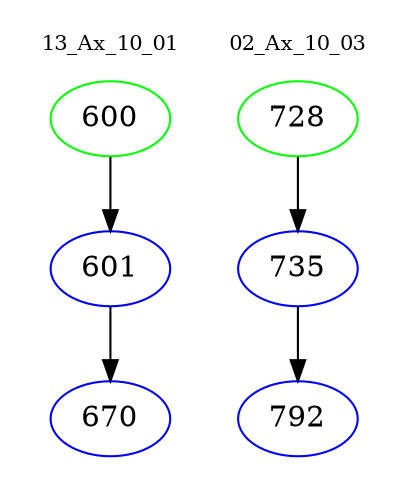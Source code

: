 digraph{
subgraph cluster_0 {
color = white
label = "13_Ax_10_01";
fontsize=10;
T0_600 [label="600", color="green"]
T0_600 -> T0_601 [color="black"]
T0_601 [label="601", color="blue"]
T0_601 -> T0_670 [color="black"]
T0_670 [label="670", color="blue"]
}
subgraph cluster_1 {
color = white
label = "02_Ax_10_03";
fontsize=10;
T1_728 [label="728", color="green"]
T1_728 -> T1_735 [color="black"]
T1_735 [label="735", color="blue"]
T1_735 -> T1_792 [color="black"]
T1_792 [label="792", color="blue"]
}
}
